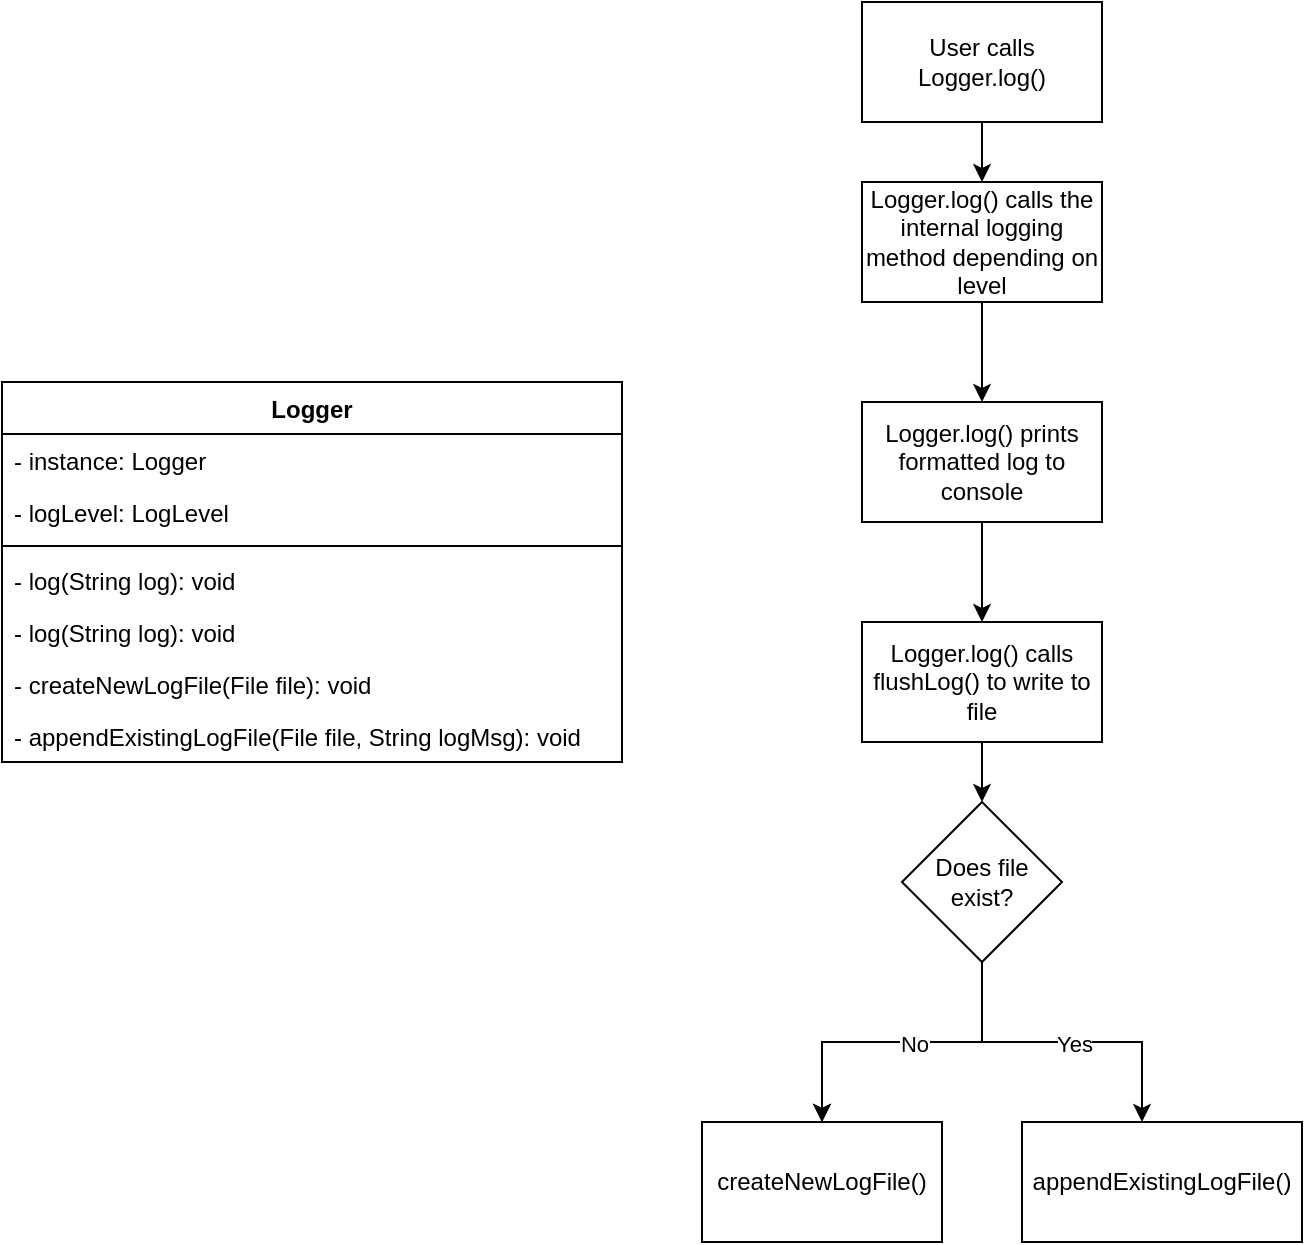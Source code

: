 <mxfile version="21.6.9">
  <diagram name="Page-1" id="RjWRWzG-wmXWiTvwdGof">
    <mxGraphModel dx="1257" dy="700" grid="1" gridSize="10" guides="1" tooltips="1" connect="1" arrows="1" fold="1" page="1" pageScale="1" pageWidth="850" pageHeight="1100" math="0" shadow="0">
      <root>
        <mxCell id="0" />
        <mxCell id="1" parent="0" />
        <mxCell id="5xTLQ9JdpLJx6-bnSw1k-4" value="" style="edgeStyle=orthogonalEdgeStyle;rounded=0;orthogonalLoop=1;jettySize=auto;html=1;" edge="1" parent="1" source="5xTLQ9JdpLJx6-bnSw1k-1" target="5xTLQ9JdpLJx6-bnSw1k-3">
          <mxGeometry relative="1" as="geometry" />
        </mxCell>
        <mxCell id="5xTLQ9JdpLJx6-bnSw1k-1" value="User calls Logger.log()" style="rounded=0;whiteSpace=wrap;html=1;" vertex="1" parent="1">
          <mxGeometry x="590" y="50" width="120" height="60" as="geometry" />
        </mxCell>
        <mxCell id="5xTLQ9JdpLJx6-bnSw1k-30" value="" style="edgeStyle=orthogonalEdgeStyle;rounded=0;orthogonalLoop=1;jettySize=auto;html=1;" edge="1" parent="1" source="5xTLQ9JdpLJx6-bnSw1k-3" target="5xTLQ9JdpLJx6-bnSw1k-29">
          <mxGeometry relative="1" as="geometry" />
        </mxCell>
        <mxCell id="5xTLQ9JdpLJx6-bnSw1k-3" value="Logger.log() calls the internal logging method depending on level" style="rounded=0;whiteSpace=wrap;html=1;" vertex="1" parent="1">
          <mxGeometry x="590" y="140" width="120" height="60" as="geometry" />
        </mxCell>
        <mxCell id="5xTLQ9JdpLJx6-bnSw1k-9" value="" style="edgeStyle=orthogonalEdgeStyle;rounded=0;orthogonalLoop=1;jettySize=auto;html=1;" edge="1" parent="1" source="5xTLQ9JdpLJx6-bnSw1k-5" target="5xTLQ9JdpLJx6-bnSw1k-8">
          <mxGeometry relative="1" as="geometry" />
        </mxCell>
        <mxCell id="5xTLQ9JdpLJx6-bnSw1k-5" value="Logger.log() calls flushLog() to write to file" style="rounded=0;whiteSpace=wrap;html=1;" vertex="1" parent="1">
          <mxGeometry x="590" y="360" width="120" height="60" as="geometry" />
        </mxCell>
        <mxCell id="5xTLQ9JdpLJx6-bnSw1k-11" value="" style="edgeStyle=orthogonalEdgeStyle;rounded=0;orthogonalLoop=1;jettySize=auto;html=1;" edge="1" parent="1" source="5xTLQ9JdpLJx6-bnSw1k-8" target="5xTLQ9JdpLJx6-bnSw1k-10">
          <mxGeometry relative="1" as="geometry" />
        </mxCell>
        <mxCell id="5xTLQ9JdpLJx6-bnSw1k-13" value="" style="edgeStyle=orthogonalEdgeStyle;rounded=0;orthogonalLoop=1;jettySize=auto;html=1;" edge="1" parent="1" source="5xTLQ9JdpLJx6-bnSw1k-8" target="5xTLQ9JdpLJx6-bnSw1k-10">
          <mxGeometry relative="1" as="geometry" />
        </mxCell>
        <mxCell id="5xTLQ9JdpLJx6-bnSw1k-16" value="No" style="edgeLabel;html=1;align=center;verticalAlign=middle;resizable=0;points=[];" vertex="1" connectable="0" parent="5xTLQ9JdpLJx6-bnSw1k-13">
          <mxGeometry x="-0.075" y="1" relative="1" as="geometry">
            <mxPoint as="offset" />
          </mxGeometry>
        </mxCell>
        <mxCell id="5xTLQ9JdpLJx6-bnSw1k-15" value="" style="edgeStyle=orthogonalEdgeStyle;rounded=0;orthogonalLoop=1;jettySize=auto;html=1;exitX=0.5;exitY=1;exitDx=0;exitDy=0;" edge="1" parent="1" source="5xTLQ9JdpLJx6-bnSw1k-8" target="5xTLQ9JdpLJx6-bnSw1k-14">
          <mxGeometry relative="1" as="geometry">
            <mxPoint x="620" y="530" as="sourcePoint" />
            <Array as="points">
              <mxPoint x="650" y="570" />
              <mxPoint x="730" y="570" />
            </Array>
          </mxGeometry>
        </mxCell>
        <mxCell id="5xTLQ9JdpLJx6-bnSw1k-17" value="Yes" style="edgeLabel;html=1;align=center;verticalAlign=middle;resizable=0;points=[];" vertex="1" connectable="0" parent="5xTLQ9JdpLJx6-bnSw1k-15">
          <mxGeometry x="0.075" y="-1" relative="1" as="geometry">
            <mxPoint as="offset" />
          </mxGeometry>
        </mxCell>
        <mxCell id="5xTLQ9JdpLJx6-bnSw1k-8" value="Does file exist?" style="rhombus;whiteSpace=wrap;html=1;rounded=0;" vertex="1" parent="1">
          <mxGeometry x="610" y="450" width="80" height="80" as="geometry" />
        </mxCell>
        <mxCell id="5xTLQ9JdpLJx6-bnSw1k-10" value="createNewLogFile()" style="whiteSpace=wrap;html=1;rounded=0;" vertex="1" parent="1">
          <mxGeometry x="510" y="610" width="120" height="60" as="geometry" />
        </mxCell>
        <mxCell id="5xTLQ9JdpLJx6-bnSw1k-14" value="appendExistingLogFile()" style="whiteSpace=wrap;html=1;rounded=0;" vertex="1" parent="1">
          <mxGeometry x="670" y="610" width="140" height="60" as="geometry" />
        </mxCell>
        <mxCell id="5xTLQ9JdpLJx6-bnSw1k-18" value="Logger" style="swimlane;fontStyle=1;align=center;verticalAlign=top;childLayout=stackLayout;horizontal=1;startSize=26;horizontalStack=0;resizeParent=1;resizeParentMax=0;resizeLast=0;collapsible=1;marginBottom=0;whiteSpace=wrap;html=1;" vertex="1" parent="1">
          <mxGeometry x="160" y="240" width="310" height="190" as="geometry" />
        </mxCell>
        <mxCell id="5xTLQ9JdpLJx6-bnSw1k-19" value="- instance: Logger" style="text;strokeColor=none;fillColor=none;align=left;verticalAlign=top;spacingLeft=4;spacingRight=4;overflow=hidden;rotatable=0;points=[[0,0.5],[1,0.5]];portConstraint=eastwest;whiteSpace=wrap;html=1;" vertex="1" parent="5xTLQ9JdpLJx6-bnSw1k-18">
          <mxGeometry y="26" width="310" height="26" as="geometry" />
        </mxCell>
        <mxCell id="5xTLQ9JdpLJx6-bnSw1k-25" value="&lt;div&gt;- logLevel: LogLevel&lt;/div&gt;" style="text;strokeColor=none;fillColor=none;align=left;verticalAlign=top;spacingLeft=4;spacingRight=4;overflow=hidden;rotatable=0;points=[[0,0.5],[1,0.5]];portConstraint=eastwest;whiteSpace=wrap;html=1;" vertex="1" parent="5xTLQ9JdpLJx6-bnSw1k-18">
          <mxGeometry y="52" width="310" height="26" as="geometry" />
        </mxCell>
        <mxCell id="5xTLQ9JdpLJx6-bnSw1k-20" value="" style="line;strokeWidth=1;fillColor=none;align=left;verticalAlign=middle;spacingTop=-1;spacingLeft=3;spacingRight=3;rotatable=0;labelPosition=right;points=[];portConstraint=eastwest;strokeColor=inherit;" vertex="1" parent="5xTLQ9JdpLJx6-bnSw1k-18">
          <mxGeometry y="78" width="310" height="8" as="geometry" />
        </mxCell>
        <mxCell id="5xTLQ9JdpLJx6-bnSw1k-21" value="- log(String log): void" style="text;strokeColor=none;fillColor=none;align=left;verticalAlign=top;spacingLeft=4;spacingRight=4;overflow=hidden;rotatable=0;points=[[0,0.5],[1,0.5]];portConstraint=eastwest;whiteSpace=wrap;html=1;" vertex="1" parent="5xTLQ9JdpLJx6-bnSw1k-18">
          <mxGeometry y="86" width="310" height="26" as="geometry" />
        </mxCell>
        <mxCell id="5xTLQ9JdpLJx6-bnSw1k-28" value="- log(String log): void" style="text;strokeColor=none;fillColor=none;align=left;verticalAlign=top;spacingLeft=4;spacingRight=4;overflow=hidden;rotatable=0;points=[[0,0.5],[1,0.5]];portConstraint=eastwest;whiteSpace=wrap;html=1;" vertex="1" parent="5xTLQ9JdpLJx6-bnSw1k-18">
          <mxGeometry y="112" width="310" height="26" as="geometry" />
        </mxCell>
        <mxCell id="5xTLQ9JdpLJx6-bnSw1k-27" value="- createNewLogFile(File file): void" style="text;strokeColor=none;fillColor=none;align=left;verticalAlign=top;spacingLeft=4;spacingRight=4;overflow=hidden;rotatable=0;points=[[0,0.5],[1,0.5]];portConstraint=eastwest;whiteSpace=wrap;html=1;" vertex="1" parent="5xTLQ9JdpLJx6-bnSw1k-18">
          <mxGeometry y="138" width="310" height="26" as="geometry" />
        </mxCell>
        <mxCell id="5xTLQ9JdpLJx6-bnSw1k-24" value="- appendExistingLogFile(File file, String logMsg): void" style="text;strokeColor=none;fillColor=none;align=left;verticalAlign=top;spacingLeft=4;spacingRight=4;overflow=hidden;rotatable=0;points=[[0,0.5],[1,0.5]];portConstraint=eastwest;whiteSpace=wrap;html=1;" vertex="1" parent="5xTLQ9JdpLJx6-bnSw1k-18">
          <mxGeometry y="164" width="310" height="26" as="geometry" />
        </mxCell>
        <mxCell id="5xTLQ9JdpLJx6-bnSw1k-31" value="" style="edgeStyle=orthogonalEdgeStyle;rounded=0;orthogonalLoop=1;jettySize=auto;html=1;" edge="1" parent="1" source="5xTLQ9JdpLJx6-bnSw1k-29" target="5xTLQ9JdpLJx6-bnSw1k-5">
          <mxGeometry relative="1" as="geometry" />
        </mxCell>
        <mxCell id="5xTLQ9JdpLJx6-bnSw1k-29" value="Logger.log() prints formatted log to console" style="rounded=0;whiteSpace=wrap;html=1;" vertex="1" parent="1">
          <mxGeometry x="590" y="250" width="120" height="60" as="geometry" />
        </mxCell>
      </root>
    </mxGraphModel>
  </diagram>
</mxfile>
